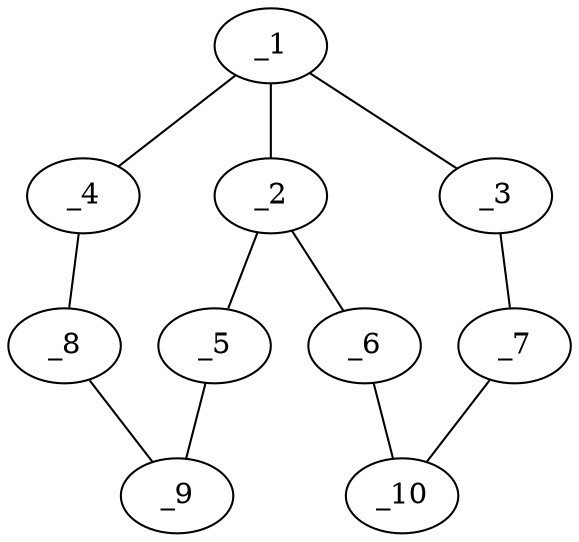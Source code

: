 graph molid55937 {
	_1	 [charge=0,
		chem=4,
		symbol="N  ",
		x="3.7321",
		y="-0.5"];
	_2	 [charge=0,
		chem=4,
		symbol="N  ",
		x="3.7321",
		y="0.5"];
	_1 -- _2	 [valence=1];
	_3	 [charge=0,
		chem=1,
		symbol="C  ",
		x="2.866",
		y="-1"];
	_1 -- _3	 [valence=1];
	_4	 [charge=0,
		chem=1,
		symbol="C  ",
		x="4.5981",
		y="-1"];
	_1 -- _4	 [valence=1];
	_5	 [charge=0,
		chem=1,
		symbol="C  ",
		x="4.5981",
		y=1];
	_2 -- _5	 [valence=1];
	_6	 [charge=0,
		chem=1,
		symbol="C  ",
		x="2.866",
		y=1];
	_2 -- _6	 [valence=1];
	_7	 [charge=0,
		chem=4,
		symbol="N  ",
		x=2,
		y="-0.5"];
	_3 -- _7	 [valence=1];
	_8	 [charge=0,
		chem=4,
		symbol="N  ",
		x="5.4641",
		y="-0.5"];
	_4 -- _8	 [valence=1];
	_9	 [charge=0,
		chem=4,
		symbol="N  ",
		x="5.4641",
		y="0.5"];
	_5 -- _9	 [valence=1];
	_10	 [charge=0,
		chem=4,
		symbol="N  ",
		x=2,
		y="0.5"];
	_6 -- _10	 [valence=1];
	_7 -- _10	 [valence=1];
	_8 -- _9	 [valence=1];
}
